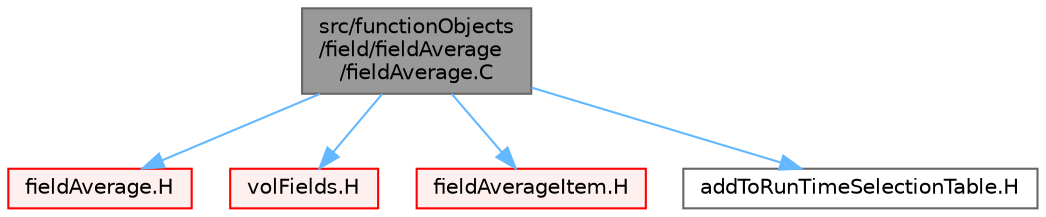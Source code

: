 digraph "src/functionObjects/field/fieldAverage/fieldAverage.C"
{
 // LATEX_PDF_SIZE
  bgcolor="transparent";
  edge [fontname=Helvetica,fontsize=10,labelfontname=Helvetica,labelfontsize=10];
  node [fontname=Helvetica,fontsize=10,shape=box,height=0.2,width=0.4];
  Node1 [id="Node000001",label="src/functionObjects\l/field/fieldAverage\l/fieldAverage.C",height=0.2,width=0.4,color="gray40", fillcolor="grey60", style="filled", fontcolor="black",tooltip=" "];
  Node1 -> Node2 [id="edge1_Node000001_Node000002",color="steelblue1",style="solid",tooltip=" "];
  Node2 [id="Node000002",label="fieldAverage.H",height=0.2,width=0.4,color="red", fillcolor="#FFF0F0", style="filled",URL="$fieldAverage_8H.html",tooltip=" "];
  Node1 -> Node253 [id="edge2_Node000001_Node000253",color="steelblue1",style="solid",tooltip=" "];
  Node253 [id="Node000253",label="volFields.H",height=0.2,width=0.4,color="red", fillcolor="#FFF0F0", style="filled",URL="$volFields_8H.html",tooltip=" "];
  Node1 -> Node410 [id="edge3_Node000001_Node000410",color="steelblue1",style="solid",tooltip=" "];
  Node410 [id="Node000410",label="fieldAverageItem.H",height=0.2,width=0.4,color="red", fillcolor="#FFF0F0", style="filled",URL="$fieldAverageItem_8H.html",tooltip=" "];
  Node1 -> Node412 [id="edge4_Node000001_Node000412",color="steelblue1",style="solid",tooltip=" "];
  Node412 [id="Node000412",label="addToRunTimeSelectionTable.H",height=0.2,width=0.4,color="grey40", fillcolor="white", style="filled",URL="$addToRunTimeSelectionTable_8H.html",tooltip="Macros for easy insertion into run-time selection tables."];
}
